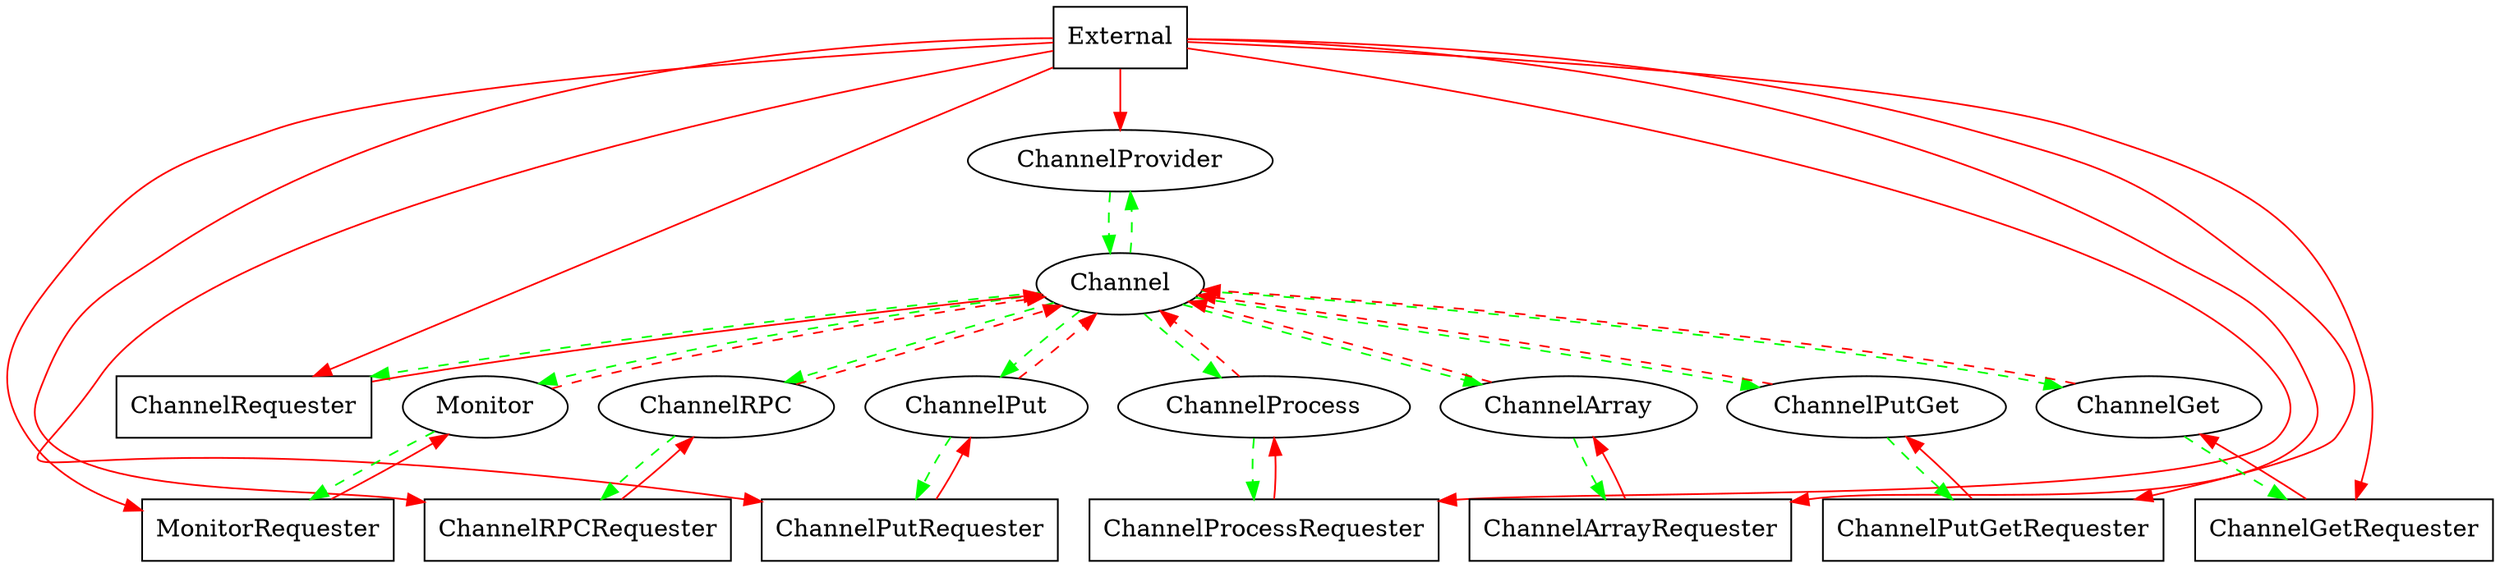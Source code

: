 digraph clientowner {
  ChannelProvider;
  Channel;
  ChannelRequester [shape=box];
  External [shape=box];

  Channel;
  ChannelRequester [shape=box];
  ChannelGet;
  ChannelGetRequester [shape=box];
  ChannelPut;
  ChannelPutRequester [shape=box];
  Monitor;
  MonitorRequester [shape=box];
  ChannelRPC;
  ChannelRPCRequester [shape=box];
  ChannelProcess;
  ChannelProcessRequester [shape=box];
  ChannelPutGet;
  ChannelPutGetRequester [shape=box];
  ChannelArray;
  ChannelArrayRequester [shape=box];

  Channel -> ChannelProvider [color=green, style=dashed];
  ChannelProvider -> Channel [color=green, style=dashed];

  # Operation -> Requester  weak ref
  Channel -> ChannelRequester [color=green, style=dashed];
  ChannelGet -> ChannelGetRequester [color=green, style=dashed];
  ChannelPut -> ChannelPutRequester [color=green, style=dashed];
  Monitor -> MonitorRequester [color=green, style=dashed];
  ChannelRPC -> ChannelRPCRequester [color=green, style=dashed];
  ChannelProcess -> ChannelProcessRequester [color=green, style=dashed];
  ChannelPutGet -> ChannelPutGetRequester [color=green, style=dashed];
  ChannelArray -> ChannelArrayRequester [color=green, style=dashed];

  # Channel -> Operation  weak ref
  Channel -> ChannelGet [color=green, style=dashed];
  Channel -> ChannelPut [color=green, style=dashed];
  Channel -> Monitor [color=green, style=dashed];
  Channel -> ChannelRPC [color=green, style=dashed];
  Channel -> ChannelProcess [color=green, style=dashed];
  Channel -> ChannelPutGet [color=green, style=dashed];
  Channel -> ChannelArray [color=green, style=dashed];

  # Operation -> Channel  strong ref
  ChannelGet -> Channel [color=red, style=dashed];
  ChannelPut -> Channel [color=red, style=dashed];
  Monitor -> Channel [color=red, style=dashed];
  ChannelRPC -> Channel [color=red, style=dashed];
  ChannelProcess -> Channel [color=red, style=dashed];
  ChannelPutGet -> Channel [color=red, style=dashed];
  ChannelArray -> Channel [color=red, style=dashed];

  # user code ownership
  External -> ChannelProvider [color=red];
  External -> ChannelRequester [color=red];
  External -> ChannelGetRequester [color=red];
  External -> ChannelPutRequester [color=red];
  External -> MonitorRequester [color=red];
  External -> ChannelRPCRequester [color=red];
  External -> ChannelProcessRequester [color=red];
  External -> ChannelPutGetRequester [color=red];
  External -> ChannelArrayRequester [color=red];

  ChannelRequester -> Channel [color=red];
  ChannelGetRequester -> ChannelGet [color=red];
  ChannelPutRequester -> ChannelPut [color=red];
  MonitorRequester    -> Monitor [color=red];
  ChannelRPCRequester -> ChannelRPC [color=red];
  ChannelProcessRequester -> ChannelProcess [color=red];
  ChannelPutGetRequester -> ChannelPutGet [color=red];
  ChannelArrayRequester -> ChannelArray [color=red];
}
